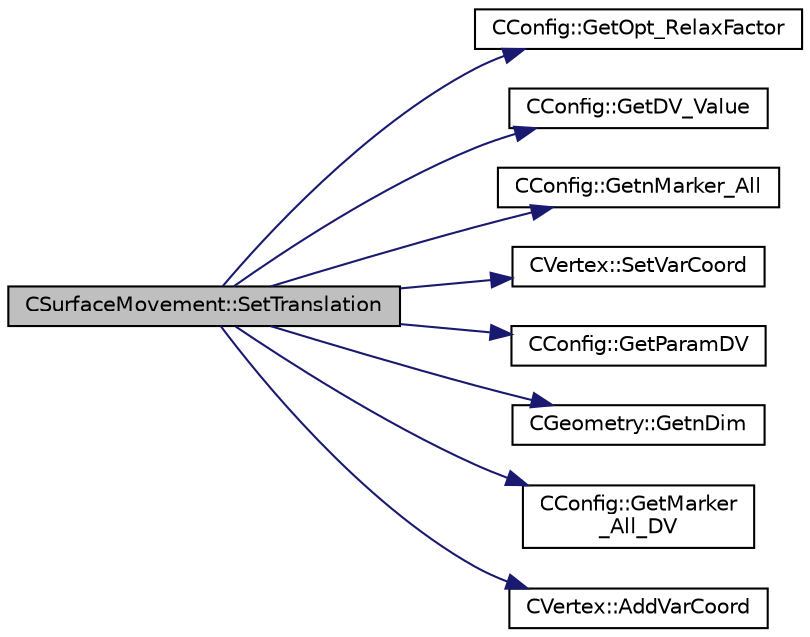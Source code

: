 digraph "CSurfaceMovement::SetTranslation"
{
  edge [fontname="Helvetica",fontsize="10",labelfontname="Helvetica",labelfontsize="10"];
  node [fontname="Helvetica",fontsize="10",shape=record];
  rankdir="LR";
  Node1321 [label="CSurfaceMovement::SetTranslation",height=0.2,width=0.4,color="black", fillcolor="grey75", style="filled", fontcolor="black"];
  Node1321 -> Node1322 [color="midnightblue",fontsize="10",style="solid",fontname="Helvetica"];
  Node1322 [label="CConfig::GetOpt_RelaxFactor",height=0.2,width=0.4,color="black", fillcolor="white", style="filled",URL="$class_c_config.html#affef7bc6016955cb0cf49b3f774bc45a",tooltip="Get the scale factor for the line search. "];
  Node1321 -> Node1323 [color="midnightblue",fontsize="10",style="solid",fontname="Helvetica"];
  Node1323 [label="CConfig::GetDV_Value",height=0.2,width=0.4,color="black", fillcolor="white", style="filled",URL="$class_c_config.html#ac50165b44d1c286c810585b89cd68f33",tooltip="Value of the design variable step, we use this value in design problems. "];
  Node1321 -> Node1324 [color="midnightblue",fontsize="10",style="solid",fontname="Helvetica"];
  Node1324 [label="CConfig::GetnMarker_All",height=0.2,width=0.4,color="black", fillcolor="white", style="filled",URL="$class_c_config.html#a300c4884edfc0c2acf395036439004f4",tooltip="Get the total number of boundary markers including send/receive domains. "];
  Node1321 -> Node1325 [color="midnightblue",fontsize="10",style="solid",fontname="Helvetica"];
  Node1325 [label="CVertex::SetVarCoord",height=0.2,width=0.4,color="black", fillcolor="white", style="filled",URL="$class_c_vertex.html#a77faafc52f911c793851c71738fb85ba",tooltip="Set the value of the coordinate variation due to a surface modification. "];
  Node1321 -> Node1326 [color="midnightblue",fontsize="10",style="solid",fontname="Helvetica"];
  Node1326 [label="CConfig::GetParamDV",height=0.2,width=0.4,color="black", fillcolor="white", style="filled",URL="$class_c_config.html#a55ab8fc511c17d4b07ef0b5eea793e61",tooltip="Get a parameter of the particular design variable. "];
  Node1321 -> Node1327 [color="midnightblue",fontsize="10",style="solid",fontname="Helvetica"];
  Node1327 [label="CGeometry::GetnDim",height=0.2,width=0.4,color="black", fillcolor="white", style="filled",URL="$class_c_geometry.html#a2af01006c0c4f74ba089582f1a3587fe",tooltip="Get number of coordinates. "];
  Node1321 -> Node1328 [color="midnightblue",fontsize="10",style="solid",fontname="Helvetica"];
  Node1328 [label="CConfig::GetMarker\l_All_DV",height=0.2,width=0.4,color="black", fillcolor="white", style="filled",URL="$class_c_config.html#a39608d00420cf8dd5357045aafdf2d23",tooltip="Get the DV information for a marker val_marker. "];
  Node1321 -> Node1329 [color="midnightblue",fontsize="10",style="solid",fontname="Helvetica"];
  Node1329 [label="CVertex::AddVarCoord",height=0.2,width=0.4,color="black", fillcolor="white", style="filled",URL="$class_c_vertex.html#aa8d4679ec3baf216d949e408a7aa526c",tooltip="Add the value of the coordinate variation due to a surface modification. "];
}

